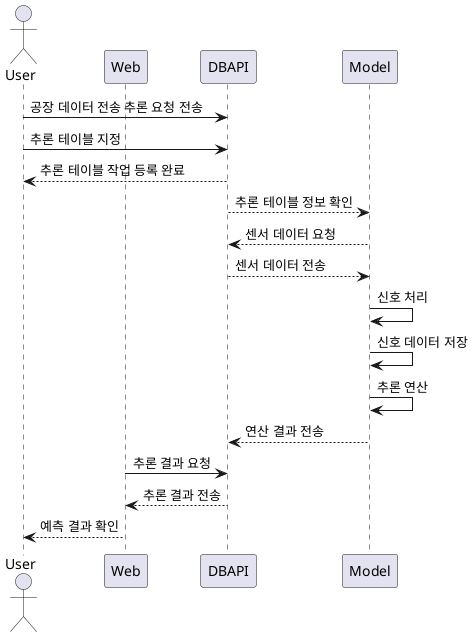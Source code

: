 @startuml
actor User
participant Web
participant DBAPI
participant Model

User -> DBAPI: 공장 데이터 전송 추론 요청 전송 

User -> DBAPI: 추론 테이블 지정 

DBAPI --> User: 추론 테이블 작업 등록 완료
DBAPI --> Model: 추론 테이블 정보 확인

Model --> DBAPI: 센서 데이터 요청 
Model <-- DBAPI: 센서 데이터 전송 

Model -> Model: 신호 처리
Model -> Model: 신호 데이터 저장
Model -> Model: 추론 연산 
Model --> DBAPI: 연산 결과 전송 

Web -> DBAPI: 추론 결과 요청
Web <-- DBAPI: 추론 결과 전송 

Web --> User: 예측 결과 확인 

@enduml
